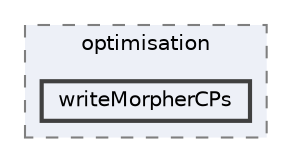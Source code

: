 digraph "applications/utilities/preProcessing/optimisation/writeMorpherCPs"
{
 // LATEX_PDF_SIZE
  bgcolor="transparent";
  edge [fontname=Helvetica,fontsize=10,labelfontname=Helvetica,labelfontsize=10];
  node [fontname=Helvetica,fontsize=10,shape=box,height=0.2,width=0.4];
  compound=true
  subgraph clusterdir_bec8fca8dae9d57ccc8f5a08ee98b161 {
    graph [ bgcolor="#edf0f7", pencolor="grey50", label="optimisation", fontname=Helvetica,fontsize=10 style="filled,dashed", URL="dir_bec8fca8dae9d57ccc8f5a08ee98b161.html",tooltip=""]
  dir_f318aa8fa05ffcc365604778c2113633 [label="writeMorpherCPs", fillcolor="#edf0f7", color="grey25", style="filled,bold", URL="dir_f318aa8fa05ffcc365604778c2113633.html",tooltip=""];
  }
}
